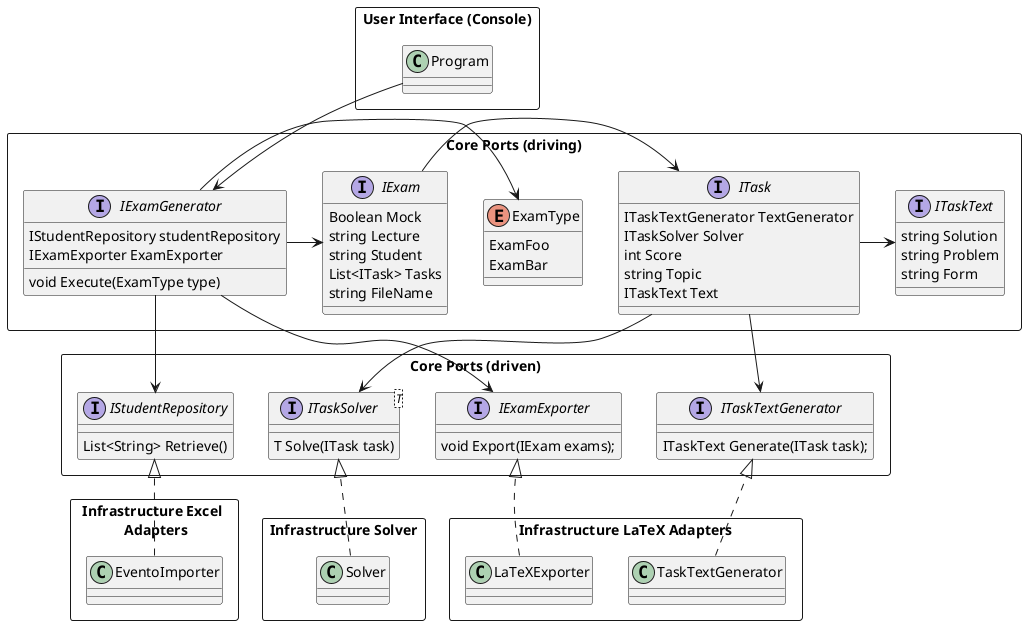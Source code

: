 @startuml

package "User Interface (Console)" <<Rectangle>> {
    class "Program" as View
}


package "Core Ports (driving)" <<Rectangle>> {

    interface ITask
    {
        ITaskTextGenerator TextGenerator 
        ITaskSolver Solver
        int Score
        string Topic 
        ITaskText Text 
    }

    interface ITaskText
    {
        string Solution 
        string Problem 
        string Form 
    }

    interface IExam
    {
        Boolean Mock 
        string Lecture 
        string Student 
        List<ITask> Tasks 
        string FileName 
    }

    interface "IExamGenerator" as CoreService {
        IStudentRepository studentRepository
        IExamExporter ExamExporter 
        {method} void Execute(ExamType type)
    }

    enum ExamType {
        ExamFoo
        ExamBar
    }

}

package "Core Ports (driven)" <<Rectangle>> {        

    interface "IStudentRepository" as InfrastructureInterface
    {
        List<String> Retrieve()
    }

    interface IExamExporter
    {
        void Export(IExam exams);
    }

    interface ITaskTextGenerator 
    {
        ITaskText Generate(ITask task);
    }

    interface ITaskSolver<T>
    {
        T Solve(ITask task)
    }

}

package "Infrastructure Excel \n Adapters" <<Rectangle>> {
        class "EventoImporter" as InfrastructureAdapter {
        }

}

package "Infrastructure Solver" <<Rectangle>> {
    class Solver {
    }
}

package "Infrastructure LaTeX Adapters" <<Rectangle>> {
        class LaTeXExporter {            
        }

        class TaskTextGenerator {

        }

}


View -> CoreService
IExam -> ITask
CoreService -> IExam
ITask -> ITaskText
CoreService -> InfrastructureInterface
CoreService -> IExamExporter
CoreService -> ExamType
ITask -> ITaskSolver
ITask -> ITaskTextGenerator
View .[hidden].> ITask 
ITask .[hidden].> IExamExporter
IExamExporter .[hidden].> InfrastructureAdapter
IExamExporter .[hidden].> Solver
IExamExporter .[hidden].> LaTeXExporter
IExamExporter .[hidden].> TaskTextGenerator
LaTeXExporter ..|> IExamExporter
TaskTextGenerator ..|> ITaskTextGenerator
Solver ..|> ITaskSolver
InfrastructureAdapter ..|> InfrastructureInterface
@enduml

